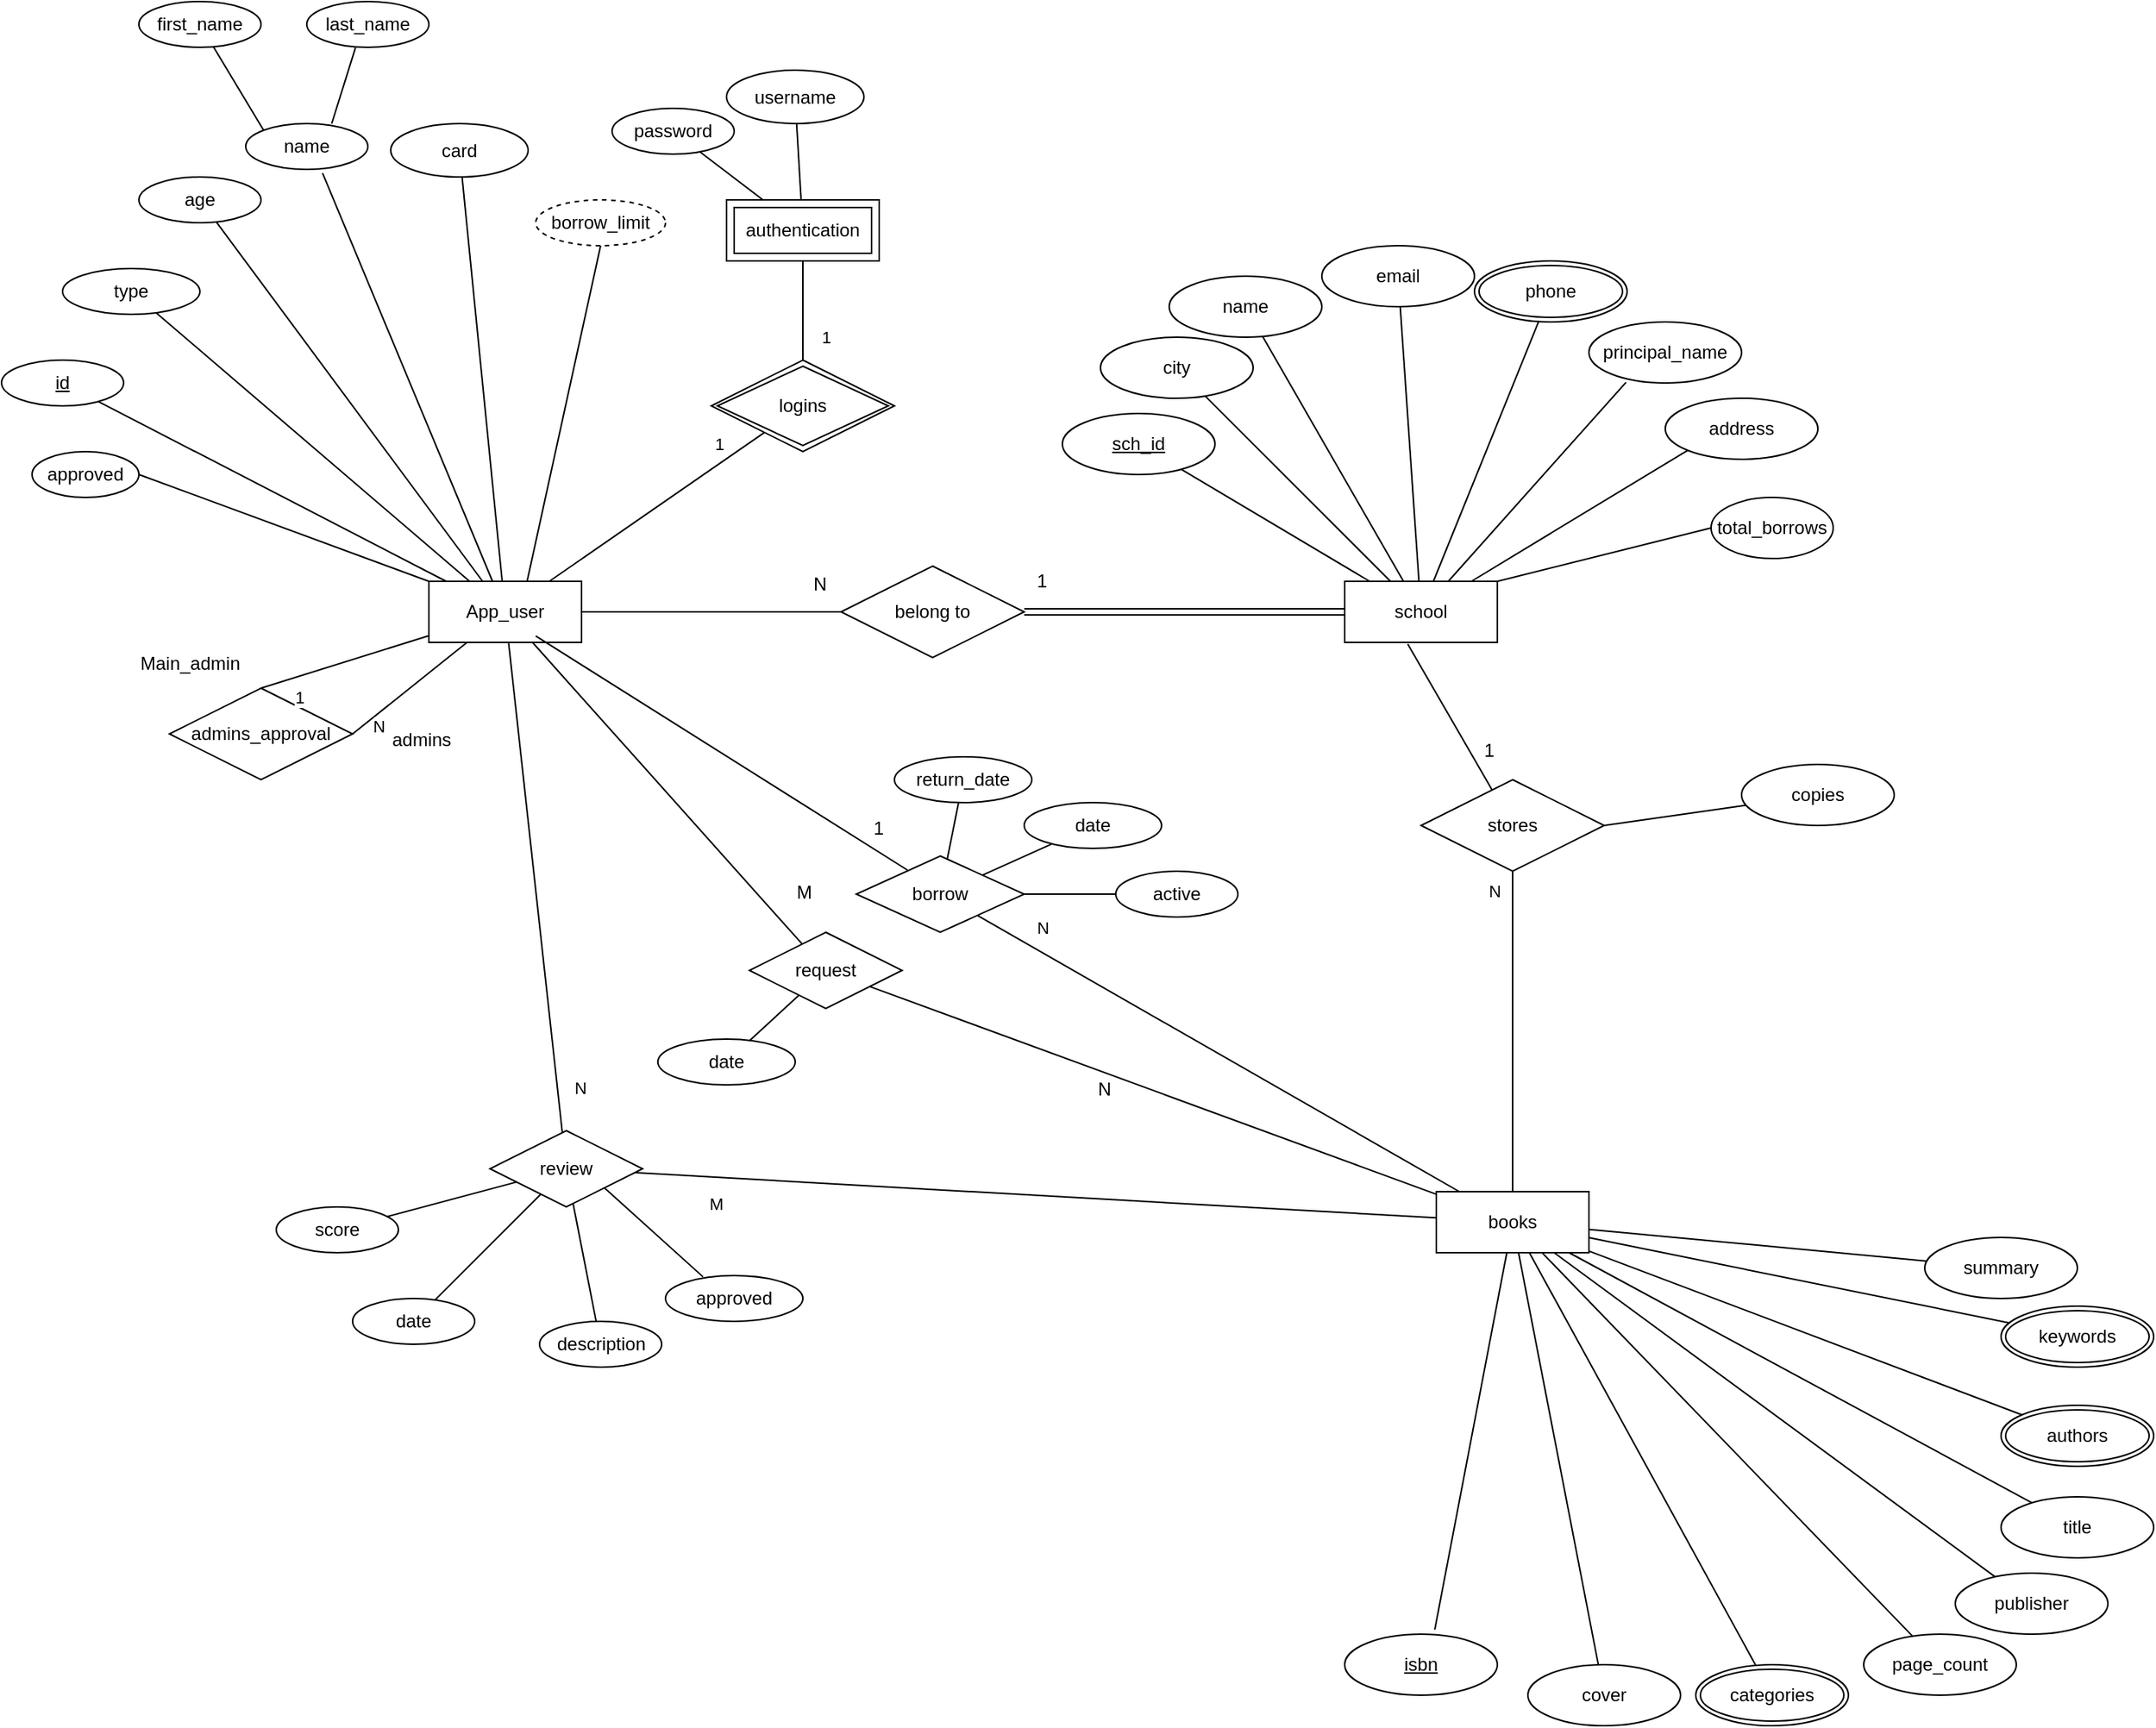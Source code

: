 <mxfile version="21.3.2" type="device">
  <diagram name="Page-1" id="F8XsfotjiwT__aJ1X_9N">
    <mxGraphModel dx="1955" dy="1678" grid="1" gridSize="10" guides="1" tooltips="1" connect="1" arrows="1" fold="1" page="1" pageScale="1" pageWidth="850" pageHeight="1100" math="0" shadow="0">
      <root>
        <mxCell id="0" />
        <mxCell id="1" parent="0" />
        <mxCell id="v11jur0-lVE0EKOWLeCB-1" value="App_user" style="whiteSpace=wrap;html=1;align=center;" parent="1" vertex="1">
          <mxGeometry x="-130" y="90" width="100" height="40" as="geometry" />
        </mxCell>
        <mxCell id="v11jur0-lVE0EKOWLeCB-2" value="school" style="whiteSpace=wrap;html=1;align=center;" parent="1" vertex="1">
          <mxGeometry x="470" y="90" width="100" height="40" as="geometry" />
        </mxCell>
        <mxCell id="v11jur0-lVE0EKOWLeCB-6" value="books" style="whiteSpace=wrap;html=1;align=center;" parent="1" vertex="1">
          <mxGeometry x="530" y="490" width="100" height="40" as="geometry" />
        </mxCell>
        <mxCell id="v11jur0-lVE0EKOWLeCB-9" value="borrow" style="shape=rhombus;perimeter=rhombusPerimeter;whiteSpace=wrap;html=1;align=center;" parent="1" vertex="1">
          <mxGeometry x="150" y="270" width="110" height="50" as="geometry" />
        </mxCell>
        <mxCell id="v11jur0-lVE0EKOWLeCB-21" value="1" style="endArrow=none;html=1;rounded=0;" parent="1" source="v11jur0-lVE0EKOWLeCB-92" target="v11jur0-lVE0EKOWLeCB-1" edge="1">
          <mxGeometry x="-0.663" y="-11" relative="1" as="geometry">
            <mxPoint x="10" y="370" as="sourcePoint" />
            <mxPoint x="260" y="370" as="targetPoint" />
            <mxPoint as="offset" />
          </mxGeometry>
        </mxCell>
        <mxCell id="v11jur0-lVE0EKOWLeCB-22" value="1" style="endArrow=none;html=1;rounded=0;" parent="1" source="v11jur0-lVE0EKOWLeCB-92" target="v11jur0-lVE0EKOWLeCB-91" edge="1">
          <mxGeometry x="-0.538" y="-15" relative="1" as="geometry">
            <mxPoint x="-50" y="400" as="sourcePoint" />
            <mxPoint x="-50" y="480" as="targetPoint" />
            <mxPoint as="offset" />
          </mxGeometry>
        </mxCell>
        <mxCell id="v11jur0-lVE0EKOWLeCB-23" value="password" style="ellipse;whiteSpace=wrap;html=1;align=center;" parent="1" vertex="1">
          <mxGeometry x="-10" y="-220" width="80" height="30" as="geometry" />
        </mxCell>
        <mxCell id="v11jur0-lVE0EKOWLeCB-24" value="username" style="ellipse;whiteSpace=wrap;html=1;align=center;" parent="1" vertex="1">
          <mxGeometry x="65" y="-245" width="90" height="35" as="geometry" />
        </mxCell>
        <mxCell id="v11jur0-lVE0EKOWLeCB-26" value="belong to" style="shape=rhombus;perimeter=rhombusPerimeter;whiteSpace=wrap;html=1;align=center;" parent="1" vertex="1">
          <mxGeometry x="140" y="80" width="120" height="60" as="geometry" />
        </mxCell>
        <mxCell id="v11jur0-lVE0EKOWLeCB-27" value="" style="endArrow=none;html=1;rounded=0;entryX=0;entryY=0.5;entryDx=0;entryDy=0;shape=link;" parent="1" source="v11jur0-lVE0EKOWLeCB-26" target="v11jur0-lVE0EKOWLeCB-2" edge="1">
          <mxGeometry relative="1" as="geometry">
            <mxPoint x="215" y="50" as="sourcePoint" />
            <mxPoint x="255" y="340" as="targetPoint" />
          </mxGeometry>
        </mxCell>
        <mxCell id="v11jur0-lVE0EKOWLeCB-37" value="stores" style="shape=rhombus;perimeter=rhombusPerimeter;whiteSpace=wrap;html=1;align=center;" parent="1" vertex="1">
          <mxGeometry x="520" y="220" width="120" height="60" as="geometry" />
        </mxCell>
        <mxCell id="v11jur0-lVE0EKOWLeCB-42" value="N" style="endArrow=none;html=1;rounded=0;exitX=0.5;exitY=1;exitDx=0;exitDy=0;entryX=0.5;entryY=0;entryDx=0;entryDy=0;" parent="1" source="v11jur0-lVE0EKOWLeCB-37" target="v11jur0-lVE0EKOWLeCB-6" edge="1">
          <mxGeometry x="-0.882" y="-12" relative="1" as="geometry">
            <mxPoint x="180" y="510" as="sourcePoint" />
            <mxPoint x="720" y="610" as="targetPoint" />
            <mxPoint as="offset" />
          </mxGeometry>
        </mxCell>
        <mxCell id="v11jur0-lVE0EKOWLeCB-45" value="" style="endArrow=none;html=1;rounded=0;" parent="1" source="v11jur0-lVE0EKOWLeCB-23" target="v11jur0-lVE0EKOWLeCB-91" edge="1">
          <mxGeometry relative="1" as="geometry">
            <mxPoint x="160" y="520" as="sourcePoint" />
            <mxPoint x="-100" y="504.545" as="targetPoint" />
          </mxGeometry>
        </mxCell>
        <mxCell id="v11jur0-lVE0EKOWLeCB-46" value="" style="endArrow=none;html=1;rounded=0;" parent="1" source="v11jur0-lVE0EKOWLeCB-24" target="v11jur0-lVE0EKOWLeCB-91" edge="1">
          <mxGeometry relative="1" as="geometry">
            <mxPoint x="160" y="520" as="sourcePoint" />
            <mxPoint x="-68.333" y="520" as="targetPoint" />
          </mxGeometry>
        </mxCell>
        <mxCell id="v11jur0-lVE0EKOWLeCB-48" value="request" style="shape=rhombus;perimeter=rhombusPerimeter;whiteSpace=wrap;html=1;align=center;" parent="1" vertex="1">
          <mxGeometry x="80" y="320" width="100" height="50" as="geometry" />
        </mxCell>
        <mxCell id="v11jur0-lVE0EKOWLeCB-51" value="title" style="ellipse;whiteSpace=wrap;html=1;align=center;" parent="1" vertex="1">
          <mxGeometry x="900" y="690" width="100" height="40" as="geometry" />
        </mxCell>
        <mxCell id="v11jur0-lVE0EKOWLeCB-53" value="cover" style="ellipse;whiteSpace=wrap;html=1;align=center;" parent="1" vertex="1">
          <mxGeometry x="590" y="800" width="100" height="40" as="geometry" />
        </mxCell>
        <mxCell id="v11jur0-lVE0EKOWLeCB-55" value="page_count" style="ellipse;whiteSpace=wrap;html=1;align=center;" parent="1" vertex="1">
          <mxGeometry x="810" y="780" width="100" height="40" as="geometry" />
        </mxCell>
        <mxCell id="v11jur0-lVE0EKOWLeCB-56" value="publisher" style="ellipse;whiteSpace=wrap;html=1;align=center;" parent="1" vertex="1">
          <mxGeometry x="870" y="740" width="100" height="40" as="geometry" />
        </mxCell>
        <mxCell id="v11jur0-lVE0EKOWLeCB-58" value="isbn" style="ellipse;whiteSpace=wrap;html=1;align=center;fontStyle=4;" parent="1" vertex="1">
          <mxGeometry x="470" y="780" width="100" height="40" as="geometry" />
        </mxCell>
        <mxCell id="v11jur0-lVE0EKOWLeCB-59" value="authors" style="ellipse;shape=doubleEllipse;margin=3;whiteSpace=wrap;html=1;align=center;" parent="1" vertex="1">
          <mxGeometry x="900" y="630" width="100" height="40" as="geometry" />
        </mxCell>
        <mxCell id="v11jur0-lVE0EKOWLeCB-60" value="keywords" style="ellipse;shape=doubleEllipse;margin=3;whiteSpace=wrap;html=1;align=center;" parent="1" vertex="1">
          <mxGeometry x="900" y="565" width="100" height="40" as="geometry" />
        </mxCell>
        <mxCell id="v11jur0-lVE0EKOWLeCB-61" value="summary" style="ellipse;whiteSpace=wrap;html=1;align=center;" parent="1" vertex="1">
          <mxGeometry x="850" y="520" width="100" height="40" as="geometry" />
        </mxCell>
        <mxCell id="v11jur0-lVE0EKOWLeCB-62" value="categories" style="ellipse;shape=doubleEllipse;margin=3;whiteSpace=wrap;html=1;align=center;" parent="1" vertex="1">
          <mxGeometry x="700" y="800" width="100" height="40" as="geometry" />
        </mxCell>
        <mxCell id="v11jur0-lVE0EKOWLeCB-63" value="" style="endArrow=none;html=1;rounded=0;exitX=0.59;exitY=-0.075;exitDx=0;exitDy=0;exitPerimeter=0;" parent="1" source="v11jur0-lVE0EKOWLeCB-58" target="v11jur0-lVE0EKOWLeCB-6" edge="1">
          <mxGeometry relative="1" as="geometry">
            <mxPoint x="540" y="640" as="sourcePoint" />
            <mxPoint x="700" y="640" as="targetPoint" />
          </mxGeometry>
        </mxCell>
        <mxCell id="v11jur0-lVE0EKOWLeCB-64" value="" style="endArrow=none;html=1;rounded=0;" parent="1" source="v11jur0-lVE0EKOWLeCB-53" target="v11jur0-lVE0EKOWLeCB-6" edge="1">
          <mxGeometry relative="1" as="geometry">
            <mxPoint x="579" y="757" as="sourcePoint" />
            <mxPoint x="704" y="660" as="targetPoint" />
          </mxGeometry>
        </mxCell>
        <mxCell id="v11jur0-lVE0EKOWLeCB-65" value="" style="endArrow=none;html=1;rounded=0;" parent="1" source="v11jur0-lVE0EKOWLeCB-62" target="v11jur0-lVE0EKOWLeCB-6" edge="1">
          <mxGeometry relative="1" as="geometry">
            <mxPoint x="658" y="810" as="sourcePoint" />
            <mxPoint x="722" y="660" as="targetPoint" />
          </mxGeometry>
        </mxCell>
        <mxCell id="v11jur0-lVE0EKOWLeCB-66" value="" style="endArrow=none;html=1;rounded=0;" parent="1" source="v11jur0-lVE0EKOWLeCB-55" target="v11jur0-lVE0EKOWLeCB-6" edge="1">
          <mxGeometry relative="1" as="geometry">
            <mxPoint x="757" y="810" as="sourcePoint" />
            <mxPoint x="733" y="660" as="targetPoint" />
          </mxGeometry>
        </mxCell>
        <mxCell id="v11jur0-lVE0EKOWLeCB-67" value="" style="endArrow=none;html=1;rounded=0;" parent="1" source="v11jur0-lVE0EKOWLeCB-56" target="v11jur0-lVE0EKOWLeCB-6" edge="1">
          <mxGeometry relative="1" as="geometry">
            <mxPoint x="854" y="791" as="sourcePoint" />
            <mxPoint x="746" y="660" as="targetPoint" />
          </mxGeometry>
        </mxCell>
        <mxCell id="v11jur0-lVE0EKOWLeCB-68" value="" style="endArrow=none;html=1;rounded=0;" parent="1" source="v11jur0-lVE0EKOWLeCB-51" target="v11jur0-lVE0EKOWLeCB-6" edge="1">
          <mxGeometry relative="1" as="geometry">
            <mxPoint x="904" y="753" as="sourcePoint" />
            <mxPoint x="761" y="660" as="targetPoint" />
          </mxGeometry>
        </mxCell>
        <mxCell id="v11jur0-lVE0EKOWLeCB-69" value="" style="endArrow=none;html=1;rounded=0;" parent="1" source="v11jur0-lVE0EKOWLeCB-59" target="v11jur0-lVE0EKOWLeCB-6" edge="1">
          <mxGeometry relative="1" as="geometry">
            <mxPoint x="922" y="707" as="sourcePoint" />
            <mxPoint x="780" y="657" as="targetPoint" />
          </mxGeometry>
        </mxCell>
        <mxCell id="v11jur0-lVE0EKOWLeCB-70" value="" style="endArrow=none;html=1;rounded=0;" parent="1" source="v11jur0-lVE0EKOWLeCB-60" target="v11jur0-lVE0EKOWLeCB-6" edge="1">
          <mxGeometry relative="1" as="geometry">
            <mxPoint x="911" y="656" as="sourcePoint" />
            <mxPoint x="780" y="644" as="targetPoint" />
          </mxGeometry>
        </mxCell>
        <mxCell id="v11jur0-lVE0EKOWLeCB-71" value="" style="endArrow=none;html=1;rounded=0;" parent="1" source="v11jur0-lVE0EKOWLeCB-61" target="v11jur0-lVE0EKOWLeCB-6" edge="1">
          <mxGeometry relative="1" as="geometry">
            <mxPoint x="915" y="604" as="sourcePoint" />
            <mxPoint x="780" y="630" as="targetPoint" />
          </mxGeometry>
        </mxCell>
        <mxCell id="v11jur0-lVE0EKOWLeCB-72" value="copies" style="ellipse;whiteSpace=wrap;html=1;align=center;" parent="1" vertex="1">
          <mxGeometry x="730" y="210" width="100" height="40" as="geometry" />
        </mxCell>
        <mxCell id="v11jur0-lVE0EKOWLeCB-73" value="" style="endArrow=none;html=1;rounded=0;exitX=1;exitY=0.5;exitDx=0;exitDy=0;" parent="1" source="v11jur0-lVE0EKOWLeCB-37" target="v11jur0-lVE0EKOWLeCB-72" edge="1">
          <mxGeometry relative="1" as="geometry">
            <mxPoint x="440" y="390" as="sourcePoint" />
            <mxPoint x="600" y="390" as="targetPoint" />
          </mxGeometry>
        </mxCell>
        <mxCell id="v11jur0-lVE0EKOWLeCB-74" value="name" style="ellipse;whiteSpace=wrap;html=1;align=center;" parent="1" vertex="1">
          <mxGeometry x="355" y="-110" width="100" height="40" as="geometry" />
        </mxCell>
        <mxCell id="v11jur0-lVE0EKOWLeCB-75" value="city" style="ellipse;whiteSpace=wrap;html=1;align=center;" parent="1" vertex="1">
          <mxGeometry x="310" y="-70" width="100" height="40" as="geometry" />
        </mxCell>
        <mxCell id="v11jur0-lVE0EKOWLeCB-76" value="email" style="ellipse;whiteSpace=wrap;html=1;align=center;" parent="1" vertex="1">
          <mxGeometry x="455" y="-130" width="100" height="40" as="geometry" />
        </mxCell>
        <mxCell id="v11jur0-lVE0EKOWLeCB-77" value="sch_id" style="ellipse;whiteSpace=wrap;html=1;align=center;fontStyle=4;" parent="1" vertex="1">
          <mxGeometry x="285" y="-20" width="100" height="40" as="geometry" />
        </mxCell>
        <mxCell id="v11jur0-lVE0EKOWLeCB-79" value="phone" style="ellipse;shape=doubleEllipse;margin=3;whiteSpace=wrap;html=1;align=center;" parent="1" vertex="1">
          <mxGeometry x="555" y="-120" width="100" height="40" as="geometry" />
        </mxCell>
        <mxCell id="v11jur0-lVE0EKOWLeCB-82" value="" style="endArrow=none;html=1;rounded=0;" parent="1" source="v11jur0-lVE0EKOWLeCB-77" target="v11jur0-lVE0EKOWLeCB-2" edge="1">
          <mxGeometry relative="1" as="geometry">
            <mxPoint x="415" y="280" as="sourcePoint" />
            <mxPoint x="575" y="280" as="targetPoint" />
          </mxGeometry>
        </mxCell>
        <mxCell id="v11jur0-lVE0EKOWLeCB-83" value="" style="endArrow=none;html=1;rounded=0;" parent="1" source="v11jur0-lVE0EKOWLeCB-75" target="v11jur0-lVE0EKOWLeCB-2" edge="1">
          <mxGeometry relative="1" as="geometry">
            <mxPoint x="379" y="25" as="sourcePoint" />
            <mxPoint x="488" y="70" as="targetPoint" />
          </mxGeometry>
        </mxCell>
        <mxCell id="v11jur0-lVE0EKOWLeCB-84" value="" style="endArrow=none;html=1;rounded=0;" parent="1" source="v11jur0-lVE0EKOWLeCB-74" target="v11jur0-lVE0EKOWLeCB-2" edge="1">
          <mxGeometry relative="1" as="geometry">
            <mxPoint x="393" y="-22" as="sourcePoint" />
            <mxPoint x="510" y="70" as="targetPoint" />
          </mxGeometry>
        </mxCell>
        <mxCell id="v11jur0-lVE0EKOWLeCB-85" value="" style="endArrow=none;html=1;rounded=0;" parent="1" source="v11jur0-lVE0EKOWLeCB-76" target="v11jur0-lVE0EKOWLeCB-2" edge="1">
          <mxGeometry relative="1" as="geometry">
            <mxPoint x="428" y="-61" as="sourcePoint" />
            <mxPoint x="521" y="70" as="targetPoint" />
          </mxGeometry>
        </mxCell>
        <mxCell id="v11jur0-lVE0EKOWLeCB-86" value="" style="endArrow=none;html=1;rounded=0;" parent="1" source="v11jur0-lVE0EKOWLeCB-79" target="v11jur0-lVE0EKOWLeCB-2" edge="1">
          <mxGeometry relative="1" as="geometry">
            <mxPoint x="517" y="-80" as="sourcePoint" />
            <mxPoint x="533" y="70" as="targetPoint" />
          </mxGeometry>
        </mxCell>
        <mxCell id="v11jur0-lVE0EKOWLeCB-87" value="" style="endArrow=none;html=1;rounded=0;exitX=0.243;exitY=0.989;exitDx=0;exitDy=0;exitPerimeter=0;" parent="1" source="h0TDxdiVaac0ucg-NrwX-5" target="v11jur0-lVE0EKOWLeCB-2" edge="1">
          <mxGeometry relative="1" as="geometry">
            <mxPoint x="657.913" y="-41.204" as="sourcePoint" />
            <mxPoint x="544" y="70" as="targetPoint" />
          </mxGeometry>
        </mxCell>
        <mxCell id="v11jur0-lVE0EKOWLeCB-90" value="" style="endArrow=none;html=1;rounded=0;exitX=0;exitY=1;exitDx=0;exitDy=0;" parent="1" source="h0TDxdiVaac0ucg-NrwX-7" target="v11jur0-lVE0EKOWLeCB-2" edge="1">
          <mxGeometry relative="1" as="geometry">
            <mxPoint x="686.846" y="11.528" as="sourcePoint" />
            <mxPoint x="575" y="70" as="targetPoint" />
          </mxGeometry>
        </mxCell>
        <mxCell id="v11jur0-lVE0EKOWLeCB-91" value="authentication" style="shape=ext;margin=3;double=1;whiteSpace=wrap;html=1;align=center;" parent="1" vertex="1">
          <mxGeometry x="65" y="-160" width="100" height="40" as="geometry" />
        </mxCell>
        <mxCell id="v11jur0-lVE0EKOWLeCB-92" value="logins" style="shape=rhombus;double=1;perimeter=rhombusPerimeter;whiteSpace=wrap;html=1;align=center;" parent="1" vertex="1">
          <mxGeometry x="55" y="-55" width="120" height="60" as="geometry" />
        </mxCell>
        <mxCell id="v11jur0-lVE0EKOWLeCB-95" value="" style="endArrow=none;html=1;rounded=0;" parent="1" source="v11jur0-lVE0EKOWLeCB-1" target="v11jur0-lVE0EKOWLeCB-26" edge="1">
          <mxGeometry relative="1" as="geometry">
            <mxPoint x="190" y="350" as="sourcePoint" />
            <mxPoint x="350" y="350" as="targetPoint" />
          </mxGeometry>
        </mxCell>
        <mxCell id="v11jur0-lVE0EKOWLeCB-96" value="N" style="resizable=0;html=1;whiteSpace=wrap;align=left;verticalAlign=bottom;" parent="v11jur0-lVE0EKOWLeCB-95" connectable="0" vertex="1">
          <mxGeometry x="-1" relative="1" as="geometry">
            <mxPoint x="150" y="-10" as="offset" />
          </mxGeometry>
        </mxCell>
        <mxCell id="v11jur0-lVE0EKOWLeCB-97" value="1" style="resizable=0;html=1;whiteSpace=wrap;align=right;verticalAlign=bottom;" parent="v11jur0-lVE0EKOWLeCB-95" connectable="0" vertex="1">
          <mxGeometry x="1" relative="1" as="geometry">
            <mxPoint x="136" y="-12" as="offset" />
          </mxGeometry>
        </mxCell>
        <mxCell id="v11jur0-lVE0EKOWLeCB-101" value="age" style="ellipse;whiteSpace=wrap;html=1;align=center;" parent="1" vertex="1">
          <mxGeometry x="-320" y="-175" width="80" height="30" as="geometry" />
        </mxCell>
        <mxCell id="v11jur0-lVE0EKOWLeCB-103" value="type" style="ellipse;whiteSpace=wrap;html=1;align=center;" parent="1" vertex="1">
          <mxGeometry x="-370" y="-115" width="90" height="30" as="geometry" />
        </mxCell>
        <mxCell id="v11jur0-lVE0EKOWLeCB-104" value="id" style="ellipse;whiteSpace=wrap;html=1;align=center;fontStyle=4;" parent="1" vertex="1">
          <mxGeometry x="-410" y="-55" width="80" height="30" as="geometry" />
        </mxCell>
        <mxCell id="v11jur0-lVE0EKOWLeCB-105" value="" style="endArrow=none;html=1;rounded=0;exitX=0.629;exitY=1.081;exitDx=0;exitDy=0;exitPerimeter=0;" parent="1" source="h0TDxdiVaac0ucg-NrwX-8" target="v11jur0-lVE0EKOWLeCB-1" edge="1">
          <mxGeometry relative="1" as="geometry">
            <mxPoint x="-184.291" y="-160.121" as="sourcePoint" />
            <mxPoint x="300" y="390" as="targetPoint" />
          </mxGeometry>
        </mxCell>
        <mxCell id="v11jur0-lVE0EKOWLeCB-106" value="" style="endArrow=none;html=1;rounded=0;" parent="1" source="v11jur0-lVE0EKOWLeCB-103" target="v11jur0-lVE0EKOWLeCB-1" edge="1">
          <mxGeometry relative="1" as="geometry">
            <mxPoint x="140" y="390" as="sourcePoint" />
            <mxPoint x="300" y="390" as="targetPoint" />
          </mxGeometry>
        </mxCell>
        <mxCell id="v11jur0-lVE0EKOWLeCB-107" value="" style="endArrow=none;html=1;rounded=0;" parent="1" source="v11jur0-lVE0EKOWLeCB-104" target="v11jur0-lVE0EKOWLeCB-1" edge="1">
          <mxGeometry relative="1" as="geometry">
            <mxPoint x="106" y="267" as="sourcePoint" />
            <mxPoint x="160" y="360" as="targetPoint" />
          </mxGeometry>
        </mxCell>
        <mxCell id="v11jur0-lVE0EKOWLeCB-108" value="" style="endArrow=none;html=1;rounded=0;" parent="1" source="v11jur0-lVE0EKOWLeCB-101" target="v11jur0-lVE0EKOWLeCB-1" edge="1">
          <mxGeometry relative="1" as="geometry">
            <mxPoint x="37" y="293" as="sourcePoint" />
            <mxPoint x="230" y="362" as="targetPoint" />
          </mxGeometry>
        </mxCell>
        <mxCell id="v11jur0-lVE0EKOWLeCB-109" value="" style="endArrow=none;html=1;rounded=0;" parent="1" source="v11jur0-lVE0EKOWLeCB-48" target="v11jur0-lVE0EKOWLeCB-6" edge="1">
          <mxGeometry relative="1" as="geometry">
            <mxPoint x="410" y="600" as="sourcePoint" />
            <mxPoint x="570" y="600" as="targetPoint" />
          </mxGeometry>
        </mxCell>
        <mxCell id="v11jur0-lVE0EKOWLeCB-110" value="M" style="resizable=0;html=1;whiteSpace=wrap;align=left;verticalAlign=bottom;" parent="v11jur0-lVE0EKOWLeCB-109" connectable="0" vertex="1">
          <mxGeometry x="-1" relative="1" as="geometry">
            <mxPoint x="-50" y="-53" as="offset" />
          </mxGeometry>
        </mxCell>
        <mxCell id="v11jur0-lVE0EKOWLeCB-111" value="N" style="resizable=0;html=1;whiteSpace=wrap;align=right;verticalAlign=bottom;" parent="v11jur0-lVE0EKOWLeCB-109" connectable="0" vertex="1">
          <mxGeometry x="1" relative="1" as="geometry">
            <mxPoint x="-212" y="-60" as="offset" />
          </mxGeometry>
        </mxCell>
        <mxCell id="v11jur0-lVE0EKOWLeCB-112" value="" style="endArrow=none;html=1;rounded=0;" parent="1" source="v11jur0-lVE0EKOWLeCB-1" target="v11jur0-lVE0EKOWLeCB-48" edge="1">
          <mxGeometry relative="1" as="geometry">
            <mxPoint x="410" y="600" as="sourcePoint" />
            <mxPoint x="570" y="600" as="targetPoint" />
          </mxGeometry>
        </mxCell>
        <mxCell id="v11jur0-lVE0EKOWLeCB-114" value="date" style="ellipse;whiteSpace=wrap;html=1;align=center;" parent="1" vertex="1">
          <mxGeometry x="20" y="390" width="90" height="30" as="geometry" />
        </mxCell>
        <mxCell id="v11jur0-lVE0EKOWLeCB-116" value="" style="endArrow=none;html=1;rounded=0;" parent="1" source="v11jur0-lVE0EKOWLeCB-114" target="v11jur0-lVE0EKOWLeCB-48" edge="1">
          <mxGeometry relative="1" as="geometry">
            <mxPoint x="235" y="630" as="sourcePoint" />
            <mxPoint x="395" y="630" as="targetPoint" />
          </mxGeometry>
        </mxCell>
        <mxCell id="v11jur0-lVE0EKOWLeCB-118" value="N" style="endArrow=none;html=1;rounded=0;" parent="1" source="v11jur0-lVE0EKOWLeCB-9" target="v11jur0-lVE0EKOWLeCB-6" edge="1">
          <mxGeometry x="-0.774" y="14" relative="1" as="geometry">
            <mxPoint x="430" y="590" as="sourcePoint" />
            <mxPoint x="590" y="590" as="targetPoint" />
            <mxPoint as="offset" />
          </mxGeometry>
        </mxCell>
        <mxCell id="v11jur0-lVE0EKOWLeCB-119" value="date" style="ellipse;whiteSpace=wrap;html=1;align=center;" parent="1" vertex="1">
          <mxGeometry x="260" y="235" width="90" height="30" as="geometry" />
        </mxCell>
        <mxCell id="v11jur0-lVE0EKOWLeCB-120" value="" style="endArrow=none;html=1;rounded=0;" parent="1" source="v11jur0-lVE0EKOWLeCB-9" target="v11jur0-lVE0EKOWLeCB-119" edge="1">
          <mxGeometry relative="1" as="geometry">
            <mxPoint x="285" y="590" as="sourcePoint" />
            <mxPoint x="445" y="590" as="targetPoint" />
          </mxGeometry>
        </mxCell>
        <mxCell id="v11jur0-lVE0EKOWLeCB-121" value="return_date" style="ellipse;whiteSpace=wrap;html=1;align=center;" parent="1" vertex="1">
          <mxGeometry x="175" y="205" width="90" height="30" as="geometry" />
        </mxCell>
        <mxCell id="v11jur0-lVE0EKOWLeCB-122" value="" style="endArrow=none;html=1;rounded=0;" parent="1" source="v11jur0-lVE0EKOWLeCB-9" target="v11jur0-lVE0EKOWLeCB-121" edge="1">
          <mxGeometry relative="1" as="geometry">
            <mxPoint x="315" y="410" as="sourcePoint" />
            <mxPoint x="475" y="410" as="targetPoint" />
          </mxGeometry>
        </mxCell>
        <mxCell id="v11jur0-lVE0EKOWLeCB-129" value="card" style="ellipse;whiteSpace=wrap;html=1;align=center;" parent="1" vertex="1">
          <mxGeometry x="-155" y="-210" width="90" height="35" as="geometry" />
        </mxCell>
        <mxCell id="v11jur0-lVE0EKOWLeCB-130" value="" style="endArrow=none;html=1;rounded=0;" parent="1" source="v11jur0-lVE0EKOWLeCB-129" target="v11jur0-lVE0EKOWLeCB-1" edge="1">
          <mxGeometry relative="1" as="geometry">
            <mxPoint x="-290" y="280" as="sourcePoint" />
            <mxPoint x="-130" y="280" as="targetPoint" />
          </mxGeometry>
        </mxCell>
        <mxCell id="v11jur0-lVE0EKOWLeCB-133" value="admins_approval" style="shape=rhombus;perimeter=rhombusPerimeter;whiteSpace=wrap;html=1;align=center;" parent="1" vertex="1">
          <mxGeometry x="-300" y="160" width="120" height="60" as="geometry" />
        </mxCell>
        <mxCell id="v11jur0-lVE0EKOWLeCB-134" value="1" style="endArrow=none;html=1;rounded=0;exitX=0.5;exitY=0;exitDx=0;exitDy=0;" parent="1" source="v11jur0-lVE0EKOWLeCB-133" target="v11jur0-lVE0EKOWLeCB-1" edge="1">
          <mxGeometry x="-0.615" y="-13" relative="1" as="geometry">
            <mxPoint x="-230" y="350" as="sourcePoint" />
            <mxPoint x="-70" y="350" as="targetPoint" />
            <mxPoint as="offset" />
          </mxGeometry>
        </mxCell>
        <mxCell id="v11jur0-lVE0EKOWLeCB-135" value="N" style="endArrow=none;html=1;rounded=0;exitX=1;exitY=0.5;exitDx=0;exitDy=0;" parent="1" source="v11jur0-lVE0EKOWLeCB-133" target="v11jur0-lVE0EKOWLeCB-1" edge="1">
          <mxGeometry x="-0.667" y="-7" relative="1" as="geometry">
            <mxPoint x="-205" y="210" as="sourcePoint" />
            <mxPoint x="-100" y="140" as="targetPoint" />
            <mxPoint as="offset" />
          </mxGeometry>
        </mxCell>
        <mxCell id="v11jur0-lVE0EKOWLeCB-136" value="Main_admin" style="text;strokeColor=none;fillColor=none;spacingLeft=4;spacingRight=4;overflow=hidden;rotatable=0;points=[[0,0.5],[1,0.5]];portConstraint=eastwest;fontSize=12;whiteSpace=wrap;html=1;" parent="1" vertex="1">
          <mxGeometry x="-325" y="130" width="90" height="30" as="geometry" />
        </mxCell>
        <mxCell id="v11jur0-lVE0EKOWLeCB-138" value="admins" style="text;strokeColor=none;fillColor=none;spacingLeft=4;spacingRight=4;overflow=hidden;rotatable=0;points=[[0,0.5],[1,0.5]];portConstraint=eastwest;fontSize=12;whiteSpace=wrap;html=1;" parent="1" vertex="1">
          <mxGeometry x="-160" y="180" width="50" height="30" as="geometry" />
        </mxCell>
        <mxCell id="v11jur0-lVE0EKOWLeCB-141" value="review" style="shape=rhombus;perimeter=rhombusPerimeter;whiteSpace=wrap;html=1;align=center;" parent="1" vertex="1">
          <mxGeometry x="-90" y="450" width="100" height="50" as="geometry" />
        </mxCell>
        <mxCell id="v11jur0-lVE0EKOWLeCB-142" value="N" style="endArrow=none;html=1;rounded=0;" parent="1" source="v11jur0-lVE0EKOWLeCB-1" target="v11jur0-lVE0EKOWLeCB-141" edge="1">
          <mxGeometry x="0.825" y="15" relative="1" as="geometry">
            <mxPoint x="140" y="430" as="sourcePoint" />
            <mxPoint x="300" y="430" as="targetPoint" />
            <mxPoint as="offset" />
          </mxGeometry>
        </mxCell>
        <mxCell id="v11jur0-lVE0EKOWLeCB-143" value="M" style="endArrow=none;html=1;rounded=0;" parent="1" source="v11jur0-lVE0EKOWLeCB-141" target="v11jur0-lVE0EKOWLeCB-6" edge="1">
          <mxGeometry x="-0.795" y="-17" relative="1" as="geometry">
            <mxPoint x="140" y="430" as="sourcePoint" />
            <mxPoint x="300" y="430" as="targetPoint" />
            <mxPoint as="offset" />
          </mxGeometry>
        </mxCell>
        <mxCell id="v11jur0-lVE0EKOWLeCB-145" value="date" style="ellipse;whiteSpace=wrap;html=1;align=center;" parent="1" vertex="1">
          <mxGeometry x="-180" y="560" width="80" height="30" as="geometry" />
        </mxCell>
        <mxCell id="v11jur0-lVE0EKOWLeCB-146" value="score" style="ellipse;whiteSpace=wrap;html=1;align=center;" parent="1" vertex="1">
          <mxGeometry x="-230" y="500" width="80" height="30" as="geometry" />
        </mxCell>
        <mxCell id="v11jur0-lVE0EKOWLeCB-147" value="description" style="ellipse;whiteSpace=wrap;html=1;align=center;" parent="1" vertex="1">
          <mxGeometry x="-57.5" y="575" width="80" height="30" as="geometry" />
        </mxCell>
        <mxCell id="v11jur0-lVE0EKOWLeCB-148" value="" style="endArrow=none;html=1;rounded=0;" parent="1" source="v11jur0-lVE0EKOWLeCB-146" target="v11jur0-lVE0EKOWLeCB-141" edge="1">
          <mxGeometry relative="1" as="geometry">
            <mxPoint x="140" y="430" as="sourcePoint" />
            <mxPoint x="300" y="430" as="targetPoint" />
          </mxGeometry>
        </mxCell>
        <mxCell id="v11jur0-lVE0EKOWLeCB-149" value="" style="endArrow=none;html=1;rounded=0;" parent="1" source="v11jur0-lVE0EKOWLeCB-145" target="v11jur0-lVE0EKOWLeCB-141" edge="1">
          <mxGeometry relative="1" as="geometry">
            <mxPoint x="-217" y="593" as="sourcePoint" />
            <mxPoint x="-134" y="548" as="targetPoint" />
          </mxGeometry>
        </mxCell>
        <mxCell id="v11jur0-lVE0EKOWLeCB-150" value="" style="endArrow=none;html=1;rounded=0;" parent="1" source="v11jur0-lVE0EKOWLeCB-147" target="v11jur0-lVE0EKOWLeCB-141" edge="1">
          <mxGeometry relative="1" as="geometry">
            <mxPoint x="-162" y="630" as="sourcePoint" />
            <mxPoint x="-121" y="555" as="targetPoint" />
          </mxGeometry>
        </mxCell>
        <mxCell id="h0TDxdiVaac0ucg-NrwX-2" value="approved" style="ellipse;whiteSpace=wrap;html=1;align=center;" parent="1" vertex="1">
          <mxGeometry x="-390" y="5" width="70" height="30" as="geometry" />
        </mxCell>
        <mxCell id="h0TDxdiVaac0ucg-NrwX-3" value="" style="endArrow=none;html=1;rounded=0;exitX=1;exitY=0.5;exitDx=0;exitDy=0;entryX=0;entryY=0;entryDx=0;entryDy=0;" parent="1" source="h0TDxdiVaac0ucg-NrwX-2" target="v11jur0-lVE0EKOWLeCB-1" edge="1">
          <mxGeometry relative="1" as="geometry">
            <mxPoint x="70" y="150" as="sourcePoint" />
            <mxPoint x="230" y="150" as="targetPoint" />
          </mxGeometry>
        </mxCell>
        <mxCell id="h0TDxdiVaac0ucg-NrwX-5" value="principal_name" style="ellipse;whiteSpace=wrap;html=1;align=center;" parent="1" vertex="1">
          <mxGeometry x="630" y="-80" width="100" height="40" as="geometry" />
        </mxCell>
        <mxCell id="h0TDxdiVaac0ucg-NrwX-7" value="address" style="ellipse;whiteSpace=wrap;html=1;align=center;" parent="1" vertex="1">
          <mxGeometry x="680" y="-30" width="100" height="40" as="geometry" />
        </mxCell>
        <mxCell id="h0TDxdiVaac0ucg-NrwX-8" value="name" style="ellipse;whiteSpace=wrap;html=1;align=center;" parent="1" vertex="1">
          <mxGeometry x="-250" y="-210" width="80" height="30" as="geometry" />
        </mxCell>
        <mxCell id="h0TDxdiVaac0ucg-NrwX-9" value="" style="endArrow=none;html=1;rounded=0;entryX=0;entryY=0;entryDx=0;entryDy=0;" parent="1" source="h0TDxdiVaac0ucg-NrwX-11" target="h0TDxdiVaac0ucg-NrwX-8" edge="1">
          <mxGeometry relative="1" as="geometry">
            <mxPoint x="-270" y="-260" as="sourcePoint" />
            <mxPoint x="10" y="-130" as="targetPoint" />
          </mxGeometry>
        </mxCell>
        <mxCell id="h0TDxdiVaac0ucg-NrwX-10" value="" style="endArrow=none;html=1;rounded=0;entryX=0.704;entryY=-0.001;entryDx=0;entryDy=0;entryPerimeter=0;exitX=0.399;exitY=1.007;exitDx=0;exitDy=0;exitPerimeter=0;" parent="1" source="h0TDxdiVaac0ucg-NrwX-12" target="h0TDxdiVaac0ucg-NrwX-8" edge="1">
          <mxGeometry relative="1" as="geometry">
            <mxPoint x="-170" y="-260" as="sourcePoint" />
            <mxPoint x="10" y="-130" as="targetPoint" />
          </mxGeometry>
        </mxCell>
        <mxCell id="h0TDxdiVaac0ucg-NrwX-11" value="first_name" style="ellipse;whiteSpace=wrap;html=1;align=center;" parent="1" vertex="1">
          <mxGeometry x="-320" y="-290" width="80" height="30" as="geometry" />
        </mxCell>
        <mxCell id="h0TDxdiVaac0ucg-NrwX-12" value="last_name" style="ellipse;whiteSpace=wrap;html=1;align=center;" parent="1" vertex="1">
          <mxGeometry x="-210" y="-290" width="80" height="30" as="geometry" />
        </mxCell>
        <mxCell id="h0TDxdiVaac0ucg-NrwX-13" value="" style="endArrow=none;html=1;rounded=0;entryX=0.305;entryY=0.185;entryDx=0;entryDy=0;entryPerimeter=0;" parent="1" target="v11jur0-lVE0EKOWLeCB-9" edge="1">
          <mxGeometry relative="1" as="geometry">
            <mxPoint x="-60.002" y="125.86" as="sourcePoint" />
            <mxPoint x="145.011" y="314.137" as="targetPoint" />
          </mxGeometry>
        </mxCell>
        <mxCell id="h0TDxdiVaac0ucg-NrwX-14" value="1" style="resizable=0;html=1;whiteSpace=wrap;align=right;verticalAlign=bottom;" parent="h0TDxdiVaac0ucg-NrwX-13" connectable="0" vertex="1">
          <mxGeometry x="1" relative="1" as="geometry">
            <mxPoint x="-14" y="-19" as="offset" />
          </mxGeometry>
        </mxCell>
        <mxCell id="h0TDxdiVaac0ucg-NrwX-15" value="borrow_limit" style="ellipse;whiteSpace=wrap;html=1;align=center;dashed=1;" parent="1" vertex="1">
          <mxGeometry x="-60" y="-160" width="85" height="30" as="geometry" />
        </mxCell>
        <mxCell id="h0TDxdiVaac0ucg-NrwX-16" value="" style="endArrow=none;html=1;rounded=0;exitX=0.643;exitY=0.003;exitDx=0;exitDy=0;exitPerimeter=0;entryX=0.5;entryY=1;entryDx=0;entryDy=0;" parent="1" source="v11jur0-lVE0EKOWLeCB-1" target="h0TDxdiVaac0ucg-NrwX-15" edge="1">
          <mxGeometry relative="1" as="geometry">
            <mxPoint x="-30" y="-90" as="sourcePoint" />
            <mxPoint x="130" y="-90" as="targetPoint" />
          </mxGeometry>
        </mxCell>
        <mxCell id="h0TDxdiVaac0ucg-NrwX-17" value="" style="endArrow=none;html=1;rounded=0;exitX=0.413;exitY=1.027;exitDx=0;exitDy=0;exitPerimeter=0;" parent="1" source="v11jur0-lVE0EKOWLeCB-2" target="v11jur0-lVE0EKOWLeCB-37" edge="1">
          <mxGeometry relative="1" as="geometry">
            <mxPoint x="460" y="160" as="sourcePoint" />
            <mxPoint x="620" y="160" as="targetPoint" />
          </mxGeometry>
        </mxCell>
        <mxCell id="h0TDxdiVaac0ucg-NrwX-18" value="1" style="resizable=0;html=1;whiteSpace=wrap;align=right;verticalAlign=bottom;" parent="h0TDxdiVaac0ucg-NrwX-17" connectable="0" vertex="1">
          <mxGeometry x="1" relative="1" as="geometry">
            <mxPoint x="3" y="-17" as="offset" />
          </mxGeometry>
        </mxCell>
        <mxCell id="Y2xQt7GFixTGdxi2UHiJ-2" value="total_borrows" style="ellipse;whiteSpace=wrap;html=1;align=center;" parent="1" vertex="1">
          <mxGeometry x="710" y="35" width="80" height="40" as="geometry" />
        </mxCell>
        <mxCell id="Y2xQt7GFixTGdxi2UHiJ-3" value="" style="endArrow=none;html=1;rounded=0;entryX=0;entryY=0.5;entryDx=0;entryDy=0;exitX=1;exitY=0;exitDx=0;exitDy=0;" parent="1" source="v11jur0-lVE0EKOWLeCB-2" target="Y2xQt7GFixTGdxi2UHiJ-2" edge="1">
          <mxGeometry relative="1" as="geometry">
            <mxPoint x="430" y="70" as="sourcePoint" />
            <mxPoint x="590" y="70" as="targetPoint" />
          </mxGeometry>
        </mxCell>
        <mxCell id="OkQhnF_Oo1T6ntO3gxTV-1" value="approved" style="ellipse;whiteSpace=wrap;html=1;align=center;" parent="1" vertex="1">
          <mxGeometry x="25" y="545" width="90" height="30" as="geometry" />
        </mxCell>
        <mxCell id="OkQhnF_Oo1T6ntO3gxTV-2" value="" style="endArrow=none;html=1;rounded=0;exitX=1;exitY=1;exitDx=0;exitDy=0;entryX=0.273;entryY=0.027;entryDx=0;entryDy=0;entryPerimeter=0;" parent="1" source="v11jur0-lVE0EKOWLeCB-141" target="OkQhnF_Oo1T6ntO3gxTV-1" edge="1">
          <mxGeometry relative="1" as="geometry">
            <mxPoint x="80" y="460" as="sourcePoint" />
            <mxPoint x="240" y="460" as="targetPoint" />
          </mxGeometry>
        </mxCell>
        <mxCell id="0Emu6A0kMdrLriNWM9Qn-1" value="active" style="ellipse;whiteSpace=wrap;html=1;align=center;" vertex="1" parent="1">
          <mxGeometry x="320" y="280" width="80" height="30" as="geometry" />
        </mxCell>
        <mxCell id="0Emu6A0kMdrLriNWM9Qn-2" value="" style="endArrow=none;html=1;rounded=0;exitX=1;exitY=0.5;exitDx=0;exitDy=0;entryX=0;entryY=0.5;entryDx=0;entryDy=0;" edge="1" parent="1" source="v11jur0-lVE0EKOWLeCB-9" target="0Emu6A0kMdrLriNWM9Qn-1">
          <mxGeometry relative="1" as="geometry">
            <mxPoint x="300" y="310" as="sourcePoint" />
            <mxPoint x="460" y="310" as="targetPoint" />
          </mxGeometry>
        </mxCell>
      </root>
    </mxGraphModel>
  </diagram>
</mxfile>
